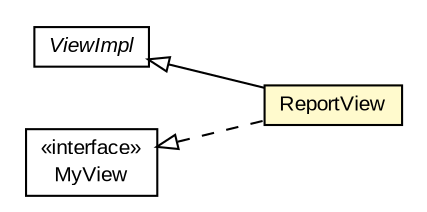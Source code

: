 #!/usr/local/bin/dot
#
# Class diagram 
# Generated by UMLGraph version R5_6-24-gf6e263 (http://www.umlgraph.org/)
#

digraph G {
	edge [fontname="arial",fontsize=10,labelfontname="arial",labelfontsize=10];
	node [fontname="arial",fontsize=10,shape=plaintext];
	nodesep=0.25;
	ranksep=0.5;
	rankdir=LR;
	// com.gwtplatform.mvp.client.ViewImpl
	c441949 [label=<<table title="com.gwtplatform.mvp.client.ViewImpl" border="0" cellborder="1" cellspacing="0" cellpadding="2" port="p" href="../../../../mvp/client/ViewImpl.html">
		<tr><td><table border="0" cellspacing="0" cellpadding="1">
<tr><td align="center" balign="center"><font face="arial italic"> ViewImpl </font></td></tr>
		</table></td></tr>
		</table>>, URL="../../../../mvp/client/ViewImpl.html", fontname="arial", fontcolor="black", fontsize=10.0];
	// com.gwtplatform.carstore.client.application.report.ReportView
	c442359 [label=<<table title="com.gwtplatform.carstore.client.application.report.ReportView" border="0" cellborder="1" cellspacing="0" cellpadding="2" port="p" bgcolor="lemonChiffon" href="./ReportView.html">
		<tr><td><table border="0" cellspacing="0" cellpadding="1">
<tr><td align="center" balign="center"> ReportView </td></tr>
		</table></td></tr>
		</table>>, URL="./ReportView.html", fontname="arial", fontcolor="black", fontsize=10.0];
	// com.gwtplatform.carstore.client.application.report.ReportPresenter.MyView
	c442361 [label=<<table title="com.gwtplatform.carstore.client.application.report.ReportPresenter.MyView" border="0" cellborder="1" cellspacing="0" cellpadding="2" port="p" href="./ReportPresenter.MyView.html">
		<tr><td><table border="0" cellspacing="0" cellpadding="1">
<tr><td align="center" balign="center"> &#171;interface&#187; </td></tr>
<tr><td align="center" balign="center"> MyView </td></tr>
		</table></td></tr>
		</table>>, URL="./ReportPresenter.MyView.html", fontname="arial", fontcolor="black", fontsize=10.0];
	//com.gwtplatform.carstore.client.application.report.ReportView extends com.gwtplatform.mvp.client.ViewImpl
	c441949:p -> c442359:p [dir=back,arrowtail=empty];
	//com.gwtplatform.carstore.client.application.report.ReportView implements com.gwtplatform.carstore.client.application.report.ReportPresenter.MyView
	c442361:p -> c442359:p [dir=back,arrowtail=empty,style=dashed];
}

